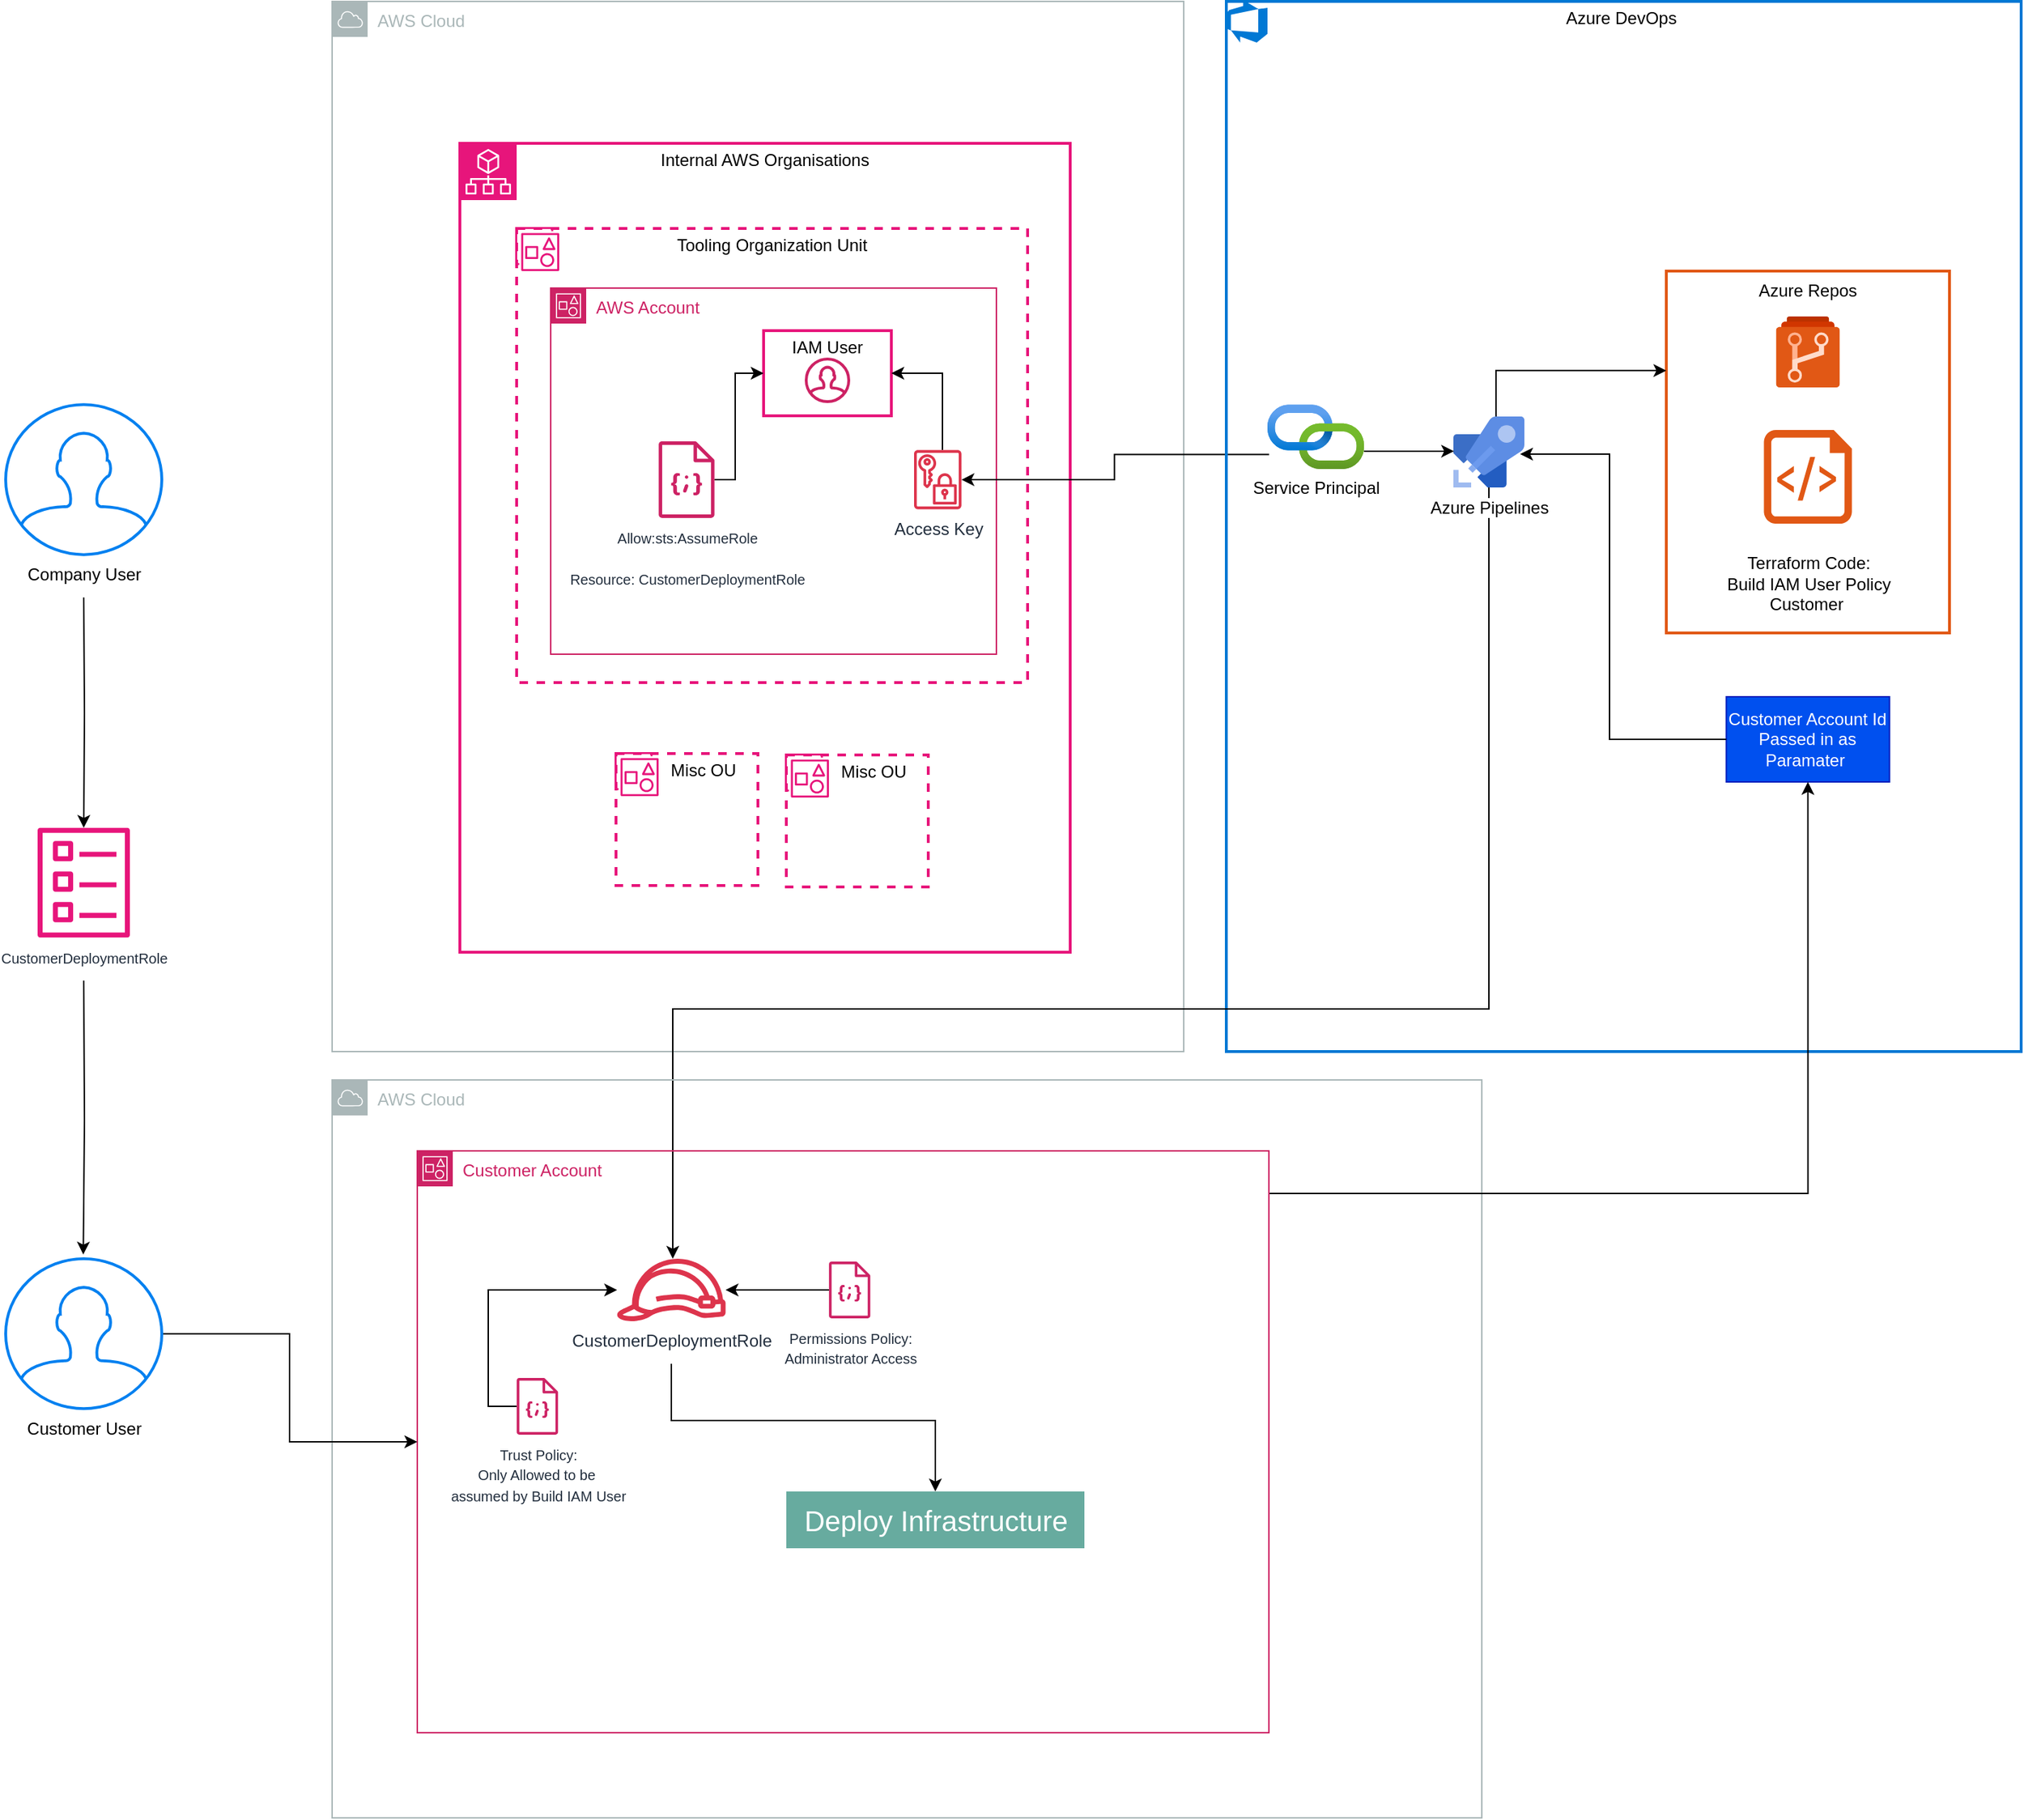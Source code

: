 <mxfile version="24.8.4">
  <diagram name="Page-1" id="Z8faPE-BGU-ZVpC-99oQ">
    <mxGraphModel dx="4591" dy="1816" grid="1" gridSize="10" guides="1" tooltips="1" connect="1" arrows="1" fold="1" page="1" pageScale="1" pageWidth="827" pageHeight="1169" math="0" shadow="0">
      <root>
        <mxCell id="0" />
        <mxCell id="1" parent="0" />
        <mxCell id="2s8LVrTxbYk7W-CFEvZa-81" value="AWS Cloud" style="sketch=0;outlineConnect=0;gradientColor=none;html=1;whiteSpace=wrap;fontSize=12;fontStyle=0;shape=mxgraph.aws4.group;grIcon=mxgraph.aws4.group_aws_cloud;strokeColor=#AAB7B8;fillColor=none;verticalAlign=top;align=left;spacingLeft=30;fontColor=#AAB7B8;dashed=0;" vertex="1" parent="1">
          <mxGeometry x="340" y="180" width="600" height="740" as="geometry" />
        </mxCell>
        <mxCell id="2s8LVrTxbYk7W-CFEvZa-82" value="Internal AWS Organisations" style="fontStyle=0;verticalAlign=top;align=center;spacingTop=-2;fillColor=none;rounded=0;whiteSpace=wrap;html=1;strokeColor=#e7157b;strokeWidth=2;container=1;collapsible=0;expand=0;recursiveResize=0;" vertex="1" parent="1">
          <mxGeometry x="430" y="280" width="430" height="570" as="geometry" />
        </mxCell>
        <mxCell id="2s8LVrTxbYk7W-CFEvZa-83" value="" style="sketch=0;points=[[0,0,0],[0.25,0,0],[0.5,0,0],[0.75,0,0],[1,0,0],[0,1,0],[0.25,1,0],[0.5,1,0],[0.75,1,0],[1,1,0],[0,0.25,0],[0,0.5,0],[0,0.75,0],[1,0.25,0],[1,0.5,0],[1,0.75,0]];points=[[0,0,0],[0.25,0,0],[0.5,0,0],[0.75,0,0],[1,0,0],[0,1,0],[0.25,1,0],[0.5,1,0],[0.75,1,0],[1,1,0],[0,0.25,0],[0,0.5,0],[0,0.75,0],[1,0.25,0],[1,0.5,0],[1,0.75,0]];outlineConnect=0;fontColor=#232F3E;fillColor=#E7157B;strokeColor=#ffffff;dashed=0;verticalLabelPosition=bottom;verticalAlign=top;align=center;html=1;fontSize=12;fontStyle=0;aspect=fixed;shape=mxgraph.aws4.resourceIcon;resIcon=mxgraph.aws4.organizations;" vertex="1" parent="2s8LVrTxbYk7W-CFEvZa-82">
          <mxGeometry width="40" height="40" as="geometry" />
        </mxCell>
        <mxCell id="2s8LVrTxbYk7W-CFEvZa-84" value="Tooling Organization Unit" style="fontStyle=0;verticalAlign=top;align=center;spacingTop=-2;fillColor=none;rounded=0;whiteSpace=wrap;html=1;strokeColor=#e7157b;strokeWidth=2;container=1;collapsible=0;expand=0;recursiveResize=0;dashed=1;" vertex="1" parent="2s8LVrTxbYk7W-CFEvZa-82">
          <mxGeometry x="40" y="60" width="360" height="320" as="geometry" />
        </mxCell>
        <mxCell id="2s8LVrTxbYk7W-CFEvZa-85" value="" style="sketch=0;outlineConnect=0;fontColor=#232F3E;gradientColor=none;fillColor=#E7157B;strokeColor=none;dashed=0;verticalLabelPosition=bottom;verticalAlign=top;align=center;html=1;fontSize=12;fontStyle=0;aspect=fixed;pointerEvents=1;shape=mxgraph.aws4.organizations_organizational_unit2;" vertex="1" parent="2s8LVrTxbYk7W-CFEvZa-84">
          <mxGeometry x="-1" y="-1" width="31" height="31" as="geometry" />
        </mxCell>
        <mxCell id="2s8LVrTxbYk7W-CFEvZa-86" value="AWS Account" style="points=[[0,0],[0.25,0],[0.5,0],[0.75,0],[1,0],[1,0.25],[1,0.5],[1,0.75],[1,1],[0.75,1],[0.5,1],[0.25,1],[0,1],[0,0.75],[0,0.5],[0,0.25]];outlineConnect=0;gradientColor=none;html=1;whiteSpace=wrap;fontSize=12;fontStyle=0;container=1;pointerEvents=0;collapsible=0;recursiveResize=0;shape=mxgraph.aws4.group;grIcon=mxgraph.aws4.group_account;strokeColor=#CD2264;fillColor=none;verticalAlign=top;align=left;spacingLeft=30;fontColor=#CD2264;dashed=0;" vertex="1" parent="2s8LVrTxbYk7W-CFEvZa-84">
          <mxGeometry x="24" y="42" width="314" height="258" as="geometry" />
        </mxCell>
        <mxCell id="2s8LVrTxbYk7W-CFEvZa-87" value="" style="html=1;verticalLabelPosition=bottom;align=center;labelBackgroundColor=#ffffff;verticalAlign=top;strokeWidth=2;strokeColor=#cd2264;shadow=0;dashed=0;shape=mxgraph.ios7.icons.user;" vertex="1" parent="2s8LVrTxbYk7W-CFEvZa-86">
          <mxGeometry x="180" y="50" width="30" height="30" as="geometry" />
        </mxCell>
        <mxCell id="2s8LVrTxbYk7W-CFEvZa-88" value="IAM User" style="fontStyle=0;verticalAlign=top;align=center;spacingTop=-2;fillColor=none;rounded=0;whiteSpace=wrap;html=1;strokeColor=#e7157b;strokeWidth=2;container=1;collapsible=0;expand=0;recursiveResize=0;" vertex="1" parent="2s8LVrTxbYk7W-CFEvZa-86">
          <mxGeometry x="150" y="30" width="90" height="60" as="geometry" />
        </mxCell>
        <mxCell id="2s8LVrTxbYk7W-CFEvZa-89" style="edgeStyle=orthogonalEdgeStyle;rounded=0;orthogonalLoop=1;jettySize=auto;html=1;entryX=1;entryY=0.5;entryDx=0;entryDy=0;" edge="1" parent="2s8LVrTxbYk7W-CFEvZa-86" source="2s8LVrTxbYk7W-CFEvZa-90" target="2s8LVrTxbYk7W-CFEvZa-88">
          <mxGeometry relative="1" as="geometry">
            <Array as="points">
              <mxPoint x="276" y="60" />
            </Array>
          </mxGeometry>
        </mxCell>
        <mxCell id="2s8LVrTxbYk7W-CFEvZa-90" value="Access Key" style="sketch=0;outlineConnect=0;fontColor=#232F3E;gradientColor=none;fillColor=#DD344C;strokeColor=none;dashed=0;verticalLabelPosition=bottom;verticalAlign=top;align=center;html=1;fontSize=12;fontStyle=0;aspect=fixed;pointerEvents=1;shape=mxgraph.aws4.data_encryption_key;" vertex="1" parent="2s8LVrTxbYk7W-CFEvZa-86">
          <mxGeometry x="256" y="114" width="33.38" height="42" as="geometry" />
        </mxCell>
        <mxCell id="2s8LVrTxbYk7W-CFEvZa-91" style="edgeStyle=orthogonalEdgeStyle;rounded=0;orthogonalLoop=1;jettySize=auto;html=1;entryX=0;entryY=0.5;entryDx=0;entryDy=0;" edge="1" parent="2s8LVrTxbYk7W-CFEvZa-84" source="2s8LVrTxbYk7W-CFEvZa-92" target="2s8LVrTxbYk7W-CFEvZa-88">
          <mxGeometry relative="1" as="geometry">
            <Array as="points">
              <mxPoint x="154" y="102" />
            </Array>
          </mxGeometry>
        </mxCell>
        <mxCell id="2s8LVrTxbYk7W-CFEvZa-92" value="&lt;font style=&quot;font-size: 10px;&quot;&gt;Allow:sts:AssumeRole&lt;br&gt;&lt;br&gt;Resource: CustomerDeploymentRole&lt;/font&gt;" style="sketch=0;outlineConnect=0;fontColor=#232F3E;gradientColor=none;fillColor=#cd2264;strokeColor=none;dashed=0;verticalLabelPosition=bottom;verticalAlign=top;align=center;html=1;fontSize=12;fontStyle=0;aspect=fixed;pointerEvents=1;shape=mxgraph.aws4.json_script;" vertex="1" parent="2s8LVrTxbYk7W-CFEvZa-84">
          <mxGeometry x="100" y="150" width="39.46" height="54" as="geometry" />
        </mxCell>
        <mxCell id="2s8LVrTxbYk7W-CFEvZa-93" value="&amp;nbsp; &amp;nbsp; &amp;nbsp; &amp;nbsp;Misc OU" style="fontStyle=0;verticalAlign=top;align=center;spacingTop=-2;fillColor=none;rounded=0;whiteSpace=wrap;html=1;strokeColor=#e7157b;strokeWidth=2;container=1;collapsible=0;expand=0;recursiveResize=0;dashed=1;" vertex="1" parent="2s8LVrTxbYk7W-CFEvZa-82">
          <mxGeometry x="110" y="430" width="100" height="93" as="geometry" />
        </mxCell>
        <mxCell id="2s8LVrTxbYk7W-CFEvZa-94" value="" style="sketch=0;outlineConnect=0;fontColor=#232F3E;gradientColor=none;fillColor=#E7157B;strokeColor=none;dashed=0;verticalLabelPosition=bottom;verticalAlign=top;align=center;html=1;fontSize=12;fontStyle=0;aspect=fixed;pointerEvents=1;shape=mxgraph.aws4.organizations_organizational_unit2;" vertex="1" parent="2s8LVrTxbYk7W-CFEvZa-93">
          <mxGeometry x="-1" y="-1" width="31" height="31" as="geometry" />
        </mxCell>
        <mxCell id="2s8LVrTxbYk7W-CFEvZa-95" value="&amp;nbsp; &amp;nbsp; &amp;nbsp; &amp;nbsp;Misc OU" style="fontStyle=0;verticalAlign=top;align=center;spacingTop=-2;fillColor=none;rounded=0;whiteSpace=wrap;html=1;strokeColor=#e7157b;strokeWidth=2;container=1;collapsible=0;expand=0;recursiveResize=0;dashed=1;" vertex="1" parent="2s8LVrTxbYk7W-CFEvZa-82">
          <mxGeometry x="230" y="431" width="100" height="93" as="geometry" />
        </mxCell>
        <mxCell id="2s8LVrTxbYk7W-CFEvZa-96" value="" style="sketch=0;outlineConnect=0;fontColor=#232F3E;gradientColor=none;fillColor=#E7157B;strokeColor=none;dashed=0;verticalLabelPosition=bottom;verticalAlign=top;align=center;html=1;fontSize=12;fontStyle=0;aspect=fixed;pointerEvents=1;shape=mxgraph.aws4.organizations_organizational_unit2;" vertex="1" parent="2s8LVrTxbYk7W-CFEvZa-95">
          <mxGeometry x="-1" y="-1" width="31" height="31" as="geometry" />
        </mxCell>
        <mxCell id="2s8LVrTxbYk7W-CFEvZa-97" style="edgeStyle=orthogonalEdgeStyle;rounded=0;orthogonalLoop=1;jettySize=auto;html=1;exitX=0.017;exitY=0.775;exitDx=0;exitDy=0;exitPerimeter=0;" edge="1" parent="1" source="2s8LVrTxbYk7W-CFEvZa-98" target="2s8LVrTxbYk7W-CFEvZa-90">
          <mxGeometry relative="1" as="geometry" />
        </mxCell>
        <mxCell id="2s8LVrTxbYk7W-CFEvZa-98" value="Service Principal" style="image;aspect=fixed;html=1;points=[];align=center;fontSize=12;image=img/lib/azure2/devops/API_Connections.svg;" vertex="1" parent="1">
          <mxGeometry x="999" y="464.17" width="68" height="45.32" as="geometry" />
        </mxCell>
        <mxCell id="2s8LVrTxbYk7W-CFEvZa-99" value="" style="image;sketch=0;aspect=fixed;html=1;points=[];align=center;fontSize=12;image=img/lib/mscae/Azure_DevOps.svg;" vertex="1" parent="1">
          <mxGeometry x="969" y="179" width="30" height="30" as="geometry" />
        </mxCell>
        <mxCell id="2s8LVrTxbYk7W-CFEvZa-100" value="" style="image;sketch=0;aspect=fixed;html=1;points=[];align=center;fontSize=12;image=img/lib/mscae/Azure_Repos.svg;" vertex="1" parent="1">
          <mxGeometry x="1357.25" y="402" width="45" height="50" as="geometry" />
        </mxCell>
        <mxCell id="2s8LVrTxbYk7W-CFEvZa-101" value="Azure DevOps&amp;nbsp;" style="fontStyle=0;verticalAlign=top;align=center;spacingTop=-2;fillColor=none;rounded=0;whiteSpace=wrap;html=1;strokeColor=#0078d4;strokeWidth=2;container=1;collapsible=0;expand=0;recursiveResize=0;" vertex="1" parent="1">
          <mxGeometry x="970" y="180" width="560" height="740" as="geometry" />
        </mxCell>
        <mxCell id="2s8LVrTxbYk7W-CFEvZa-102" style="edgeStyle=orthogonalEdgeStyle;rounded=0;orthogonalLoop=1;jettySize=auto;html=1;" edge="1" parent="1" source="2s8LVrTxbYk7W-CFEvZa-103" target="2s8LVrTxbYk7W-CFEvZa-119">
          <mxGeometry relative="1" as="geometry">
            <Array as="points">
              <mxPoint x="1155" y="890" />
              <mxPoint x="580" y="890" />
            </Array>
          </mxGeometry>
        </mxCell>
        <mxCell id="2s8LVrTxbYk7W-CFEvZa-103" value="Azure Pipelines" style="image;sketch=0;aspect=fixed;html=1;points=[];align=center;fontSize=12;image=img/lib/mscae/Azure_Pipelines.svg;" vertex="1" parent="1">
          <mxGeometry x="1130" y="472.5" width="50" height="50" as="geometry" />
        </mxCell>
        <mxCell id="2s8LVrTxbYk7W-CFEvZa-104" value="Azure Repos" style="rounded=0;arcSize=10;strokeColor=#e15815;fillColor=none;gradientColor=none;strokeWidth=2;verticalAlign=top;align=center;" vertex="1" parent="1">
          <mxGeometry x="1280" y="370" width="199.5" height="255" as="geometry" />
        </mxCell>
        <mxCell id="2s8LVrTxbYk7W-CFEvZa-105" value="&lt;br&gt;Terraform Code:&lt;br&gt;Build&amp;nbsp;&lt;span style=&quot;background-color: initial;&quot;&gt;IAM User Policy&lt;br&gt;Customer&amp;nbsp;&lt;br&gt;&lt;br&gt;&lt;/span&gt;" style="sketch=0;aspect=fixed;pointerEvents=1;shadow=0;dashed=0;html=1;strokeColor=none;labelPosition=center;verticalLabelPosition=bottom;verticalAlign=top;align=center;fillColor=#e15815;shape=mxgraph.azure.script_file" vertex="1" parent="1">
          <mxGeometry x="1348.75" y="482" width="62" height="65.96" as="geometry" />
        </mxCell>
        <mxCell id="2s8LVrTxbYk7W-CFEvZa-106" value="Customer Account Id Passed in as Paramater&amp;nbsp;" style="text;html=1;align=center;verticalAlign=middle;whiteSpace=wrap;rounded=0;fillColor=#0050ef;strokeColor=#001DBC;fontColor=#ffffff;" vertex="1" parent="1">
          <mxGeometry x="1322.25" y="670" width="115" height="60" as="geometry" />
        </mxCell>
        <mxCell id="2s8LVrTxbYk7W-CFEvZa-107" value="AWS Cloud" style="sketch=0;outlineConnect=0;gradientColor=none;html=1;whiteSpace=wrap;fontSize=12;fontStyle=0;shape=mxgraph.aws4.group;grIcon=mxgraph.aws4.group_aws_cloud;strokeColor=#AAB7B8;fillColor=none;verticalAlign=top;align=left;spacingLeft=30;fontColor=#AAB7B8;dashed=0;" vertex="1" parent="1">
          <mxGeometry x="340" y="940" width="810" height="520" as="geometry" />
        </mxCell>
        <mxCell id="2s8LVrTxbYk7W-CFEvZa-108" style="edgeStyle=orthogonalEdgeStyle;rounded=0;orthogonalLoop=1;jettySize=auto;html=1;entryX=0.5;entryY=1;entryDx=0;entryDy=0;" edge="1" parent="1" source="2s8LVrTxbYk7W-CFEvZa-109" target="2s8LVrTxbYk7W-CFEvZa-106">
          <mxGeometry relative="1" as="geometry">
            <Array as="points">
              <mxPoint x="1380" y="1020" />
            </Array>
          </mxGeometry>
        </mxCell>
        <mxCell id="2s8LVrTxbYk7W-CFEvZa-109" value="Customer Account" style="points=[[0,0],[0.25,0],[0.5,0],[0.75,0],[1,0],[1,0.25],[1,0.5],[1,0.75],[1,1],[0.75,1],[0.5,1],[0.25,1],[0,1],[0,0.75],[0,0.5],[0,0.25]];outlineConnect=0;gradientColor=none;html=1;whiteSpace=wrap;fontSize=12;fontStyle=0;container=1;pointerEvents=0;collapsible=0;recursiveResize=0;shape=mxgraph.aws4.group;grIcon=mxgraph.aws4.group_account;strokeColor=#CD2264;fillColor=none;verticalAlign=top;align=left;spacingLeft=30;fontColor=#CD2264;dashed=0;" vertex="1" parent="1">
          <mxGeometry x="400" y="990" width="600" height="410" as="geometry" />
        </mxCell>
        <mxCell id="2s8LVrTxbYk7W-CFEvZa-110" value="&lt;span style=&quot;font-size: 10px;&quot;&gt;Permissions Policy:&lt;br&gt;Administrator Access&lt;/span&gt;" style="sketch=0;outlineConnect=0;fontColor=#232F3E;gradientColor=none;fillColor=#cd2264;strokeColor=none;dashed=0;verticalLabelPosition=bottom;verticalAlign=top;align=center;html=1;fontSize=12;fontStyle=0;aspect=fixed;pointerEvents=1;shape=mxgraph.aws4.json_script;" vertex="1" parent="2s8LVrTxbYk7W-CFEvZa-109">
          <mxGeometry x="290" y="78" width="29.23" height="40" as="geometry" />
        </mxCell>
        <mxCell id="2s8LVrTxbYk7W-CFEvZa-111" value="&lt;font style=&quot;font-size: 20px; background-color: rgb(103, 171, 159);&quot;&gt;Deploy Infrastructure&lt;/font&gt;" style="text;html=1;align=center;verticalAlign=middle;resizable=0;points=[];autosize=1;strokeColor=none;fillColor=#67AB9F;fontColor=#FFFFFF;labelBorderColor=none;textShadow=0;" vertex="1" parent="2s8LVrTxbYk7W-CFEvZa-109">
          <mxGeometry x="260" y="240" width="210" height="40" as="geometry" />
        </mxCell>
        <mxCell id="2s8LVrTxbYk7W-CFEvZa-112" style="edgeStyle=orthogonalEdgeStyle;rounded=0;orthogonalLoop=1;jettySize=auto;html=1;" edge="1" parent="1" target="2s8LVrTxbYk7W-CFEvZa-116">
          <mxGeometry relative="1" as="geometry">
            <mxPoint x="165" y="600" as="sourcePoint" />
          </mxGeometry>
        </mxCell>
        <mxCell id="2s8LVrTxbYk7W-CFEvZa-113" value="Company User" style="html=1;verticalLabelPosition=bottom;align=center;labelBackgroundColor=#ffffff;verticalAlign=top;strokeWidth=2;strokeColor=#0080F0;shadow=0;dashed=0;shape=mxgraph.ios7.icons.user;" vertex="1" parent="1">
          <mxGeometry x="110" y="464.17" width="110" height="105.66" as="geometry" />
        </mxCell>
        <mxCell id="2s8LVrTxbYk7W-CFEvZa-114" style="edgeStyle=orthogonalEdgeStyle;rounded=0;orthogonalLoop=1;jettySize=auto;html=1;" edge="1" parent="1" source="2s8LVrTxbYk7W-CFEvZa-115" target="2s8LVrTxbYk7W-CFEvZa-109">
          <mxGeometry relative="1" as="geometry" />
        </mxCell>
        <mxCell id="2s8LVrTxbYk7W-CFEvZa-115" value="Customer User" style="html=1;verticalLabelPosition=bottom;align=center;labelBackgroundColor=#ffffff;verticalAlign=top;strokeWidth=2;strokeColor=#0080F0;shadow=0;dashed=0;shape=mxgraph.ios7.icons.user;" vertex="1" parent="1">
          <mxGeometry x="110" y="1066" width="110" height="105.66" as="geometry" />
        </mxCell>
        <mxCell id="2s8LVrTxbYk7W-CFEvZa-116" value="&lt;span style=&quot;font-size: 10px;&quot;&gt;CustomerDeploymentRole&lt;/span&gt;" style="sketch=0;outlineConnect=0;fontColor=#232F3E;gradientColor=none;fillColor=#E7157B;strokeColor=none;dashed=0;verticalLabelPosition=bottom;verticalAlign=top;align=center;html=1;fontSize=12;fontStyle=0;aspect=fixed;pointerEvents=1;shape=mxgraph.aws4.template;" vertex="1" parent="1">
          <mxGeometry x="132.5" y="762" width="65" height="78" as="geometry" />
        </mxCell>
        <mxCell id="2s8LVrTxbYk7W-CFEvZa-117" style="edgeStyle=orthogonalEdgeStyle;rounded=0;orthogonalLoop=1;jettySize=auto;html=1;entryX=0.497;entryY=-0.028;entryDx=0;entryDy=0;entryPerimeter=0;" edge="1" parent="1" target="2s8LVrTxbYk7W-CFEvZa-115">
          <mxGeometry relative="1" as="geometry">
            <mxPoint x="165" y="870" as="sourcePoint" />
          </mxGeometry>
        </mxCell>
        <mxCell id="2s8LVrTxbYk7W-CFEvZa-118" style="edgeStyle=orthogonalEdgeStyle;rounded=0;orthogonalLoop=1;jettySize=auto;html=1;" edge="1" parent="1" target="2s8LVrTxbYk7W-CFEvZa-111">
          <mxGeometry relative="1" as="geometry">
            <mxPoint x="579" y="1140" as="sourcePoint" />
            <Array as="points">
              <mxPoint x="579" y="1180" />
              <mxPoint x="765" y="1180" />
            </Array>
          </mxGeometry>
        </mxCell>
        <mxCell id="2s8LVrTxbYk7W-CFEvZa-119" value="CustomerDeploymentRole" style="sketch=0;outlineConnect=0;fontColor=#232F3E;gradientColor=none;fillColor=#DD344C;strokeColor=none;dashed=0;verticalLabelPosition=bottom;verticalAlign=top;align=center;html=1;fontSize=12;fontStyle=0;aspect=fixed;pointerEvents=1;shape=mxgraph.aws4.role;" vertex="1" parent="1">
          <mxGeometry x="540" y="1066" width="78" height="44" as="geometry" />
        </mxCell>
        <mxCell id="2s8LVrTxbYk7W-CFEvZa-120" style="edgeStyle=orthogonalEdgeStyle;rounded=0;orthogonalLoop=1;jettySize=auto;html=1;" edge="1" parent="1" source="2s8LVrTxbYk7W-CFEvZa-121" target="2s8LVrTxbYk7W-CFEvZa-119">
          <mxGeometry relative="1" as="geometry">
            <Array as="points">
              <mxPoint x="450" y="1170" />
              <mxPoint x="450" y="1088" />
            </Array>
          </mxGeometry>
        </mxCell>
        <mxCell id="2s8LVrTxbYk7W-CFEvZa-121" value="&lt;span style=&quot;font-size: 10px;&quot;&gt;Trust Policy:&lt;br&gt;Only Allowed to be&amp;nbsp;&lt;/span&gt;&lt;div&gt;&lt;span style=&quot;font-size: 10px;&quot;&gt;assumed by Build IAM User&lt;/span&gt;&lt;/div&gt;" style="sketch=0;outlineConnect=0;fontColor=#232F3E;gradientColor=none;fillColor=#cd2264;strokeColor=none;dashed=0;verticalLabelPosition=bottom;verticalAlign=top;align=center;html=1;fontSize=12;fontStyle=0;aspect=fixed;pointerEvents=1;shape=mxgraph.aws4.json_script;" vertex="1" parent="1">
          <mxGeometry x="470" y="1150" width="29.23" height="40" as="geometry" />
        </mxCell>
        <mxCell id="2s8LVrTxbYk7W-CFEvZa-122" style="edgeStyle=orthogonalEdgeStyle;rounded=0;orthogonalLoop=1;jettySize=auto;html=1;" edge="1" parent="1" source="2s8LVrTxbYk7W-CFEvZa-110" target="2s8LVrTxbYk7W-CFEvZa-119">
          <mxGeometry relative="1" as="geometry" />
        </mxCell>
        <mxCell id="2s8LVrTxbYk7W-CFEvZa-123" style="edgeStyle=orthogonalEdgeStyle;rounded=0;orthogonalLoop=1;jettySize=auto;html=1;entryX=0.009;entryY=0.489;entryDx=0;entryDy=0;entryPerimeter=0;" edge="1" parent="1" source="2s8LVrTxbYk7W-CFEvZa-98" target="2s8LVrTxbYk7W-CFEvZa-103">
          <mxGeometry relative="1" as="geometry">
            <Array as="points">
              <mxPoint x="1063" y="489" />
            </Array>
          </mxGeometry>
        </mxCell>
        <mxCell id="2s8LVrTxbYk7W-CFEvZa-124" style="edgeStyle=orthogonalEdgeStyle;rounded=0;orthogonalLoop=1;jettySize=auto;html=1;entryX=0.94;entryY=0.53;entryDx=0;entryDy=0;entryPerimeter=0;" edge="1" parent="1" source="2s8LVrTxbYk7W-CFEvZa-106" target="2s8LVrTxbYk7W-CFEvZa-103">
          <mxGeometry relative="1" as="geometry">
            <Array as="points">
              <mxPoint x="1240" y="700" />
              <mxPoint x="1240" y="499" />
            </Array>
          </mxGeometry>
        </mxCell>
        <mxCell id="2s8LVrTxbYk7W-CFEvZa-125" style="edgeStyle=orthogonalEdgeStyle;rounded=0;orthogonalLoop=1;jettySize=auto;html=1;entryX=0;entryY=0.275;entryDx=0;entryDy=0;entryPerimeter=0;" edge="1" parent="1" source="2s8LVrTxbYk7W-CFEvZa-103" target="2s8LVrTxbYk7W-CFEvZa-104">
          <mxGeometry relative="1" as="geometry">
            <Array as="points">
              <mxPoint x="1160" y="440" />
            </Array>
          </mxGeometry>
        </mxCell>
      </root>
    </mxGraphModel>
  </diagram>
</mxfile>
